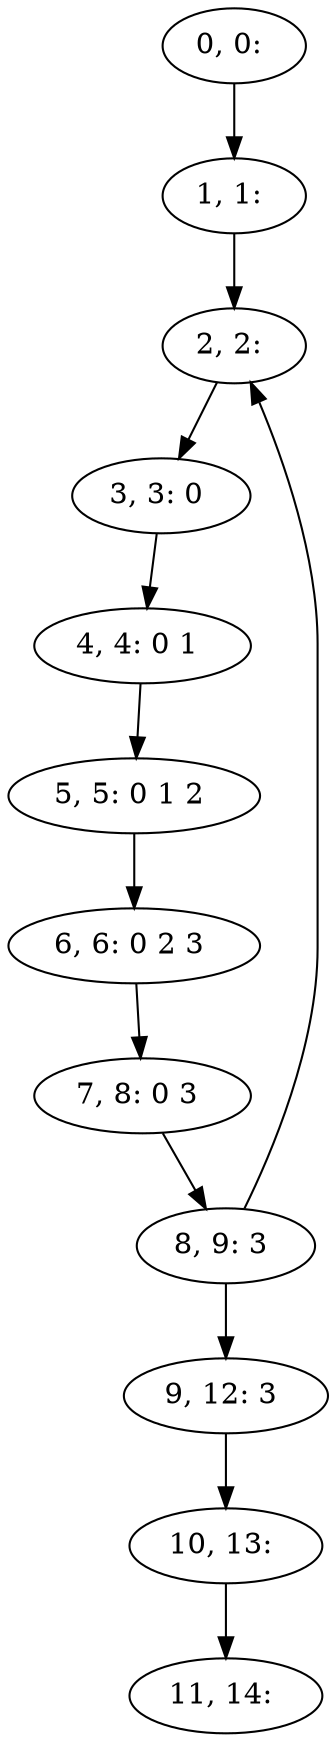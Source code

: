 digraph G {
0[label="0, 0: "];
1[label="1, 1: "];
2[label="2, 2: "];
3[label="3, 3: 0 "];
4[label="4, 4: 0 1 "];
5[label="5, 5: 0 1 2 "];
6[label="6, 6: 0 2 3 "];
7[label="7, 8: 0 3 "];
8[label="8, 9: 3 "];
9[label="9, 12: 3 "];
10[label="10, 13: "];
11[label="11, 14: "];
0->1 ;
1->2 ;
2->3 ;
3->4 ;
4->5 ;
5->6 ;
6->7 ;
7->8 ;
8->9 ;
8->2 ;
9->10 ;
10->11 ;
}
